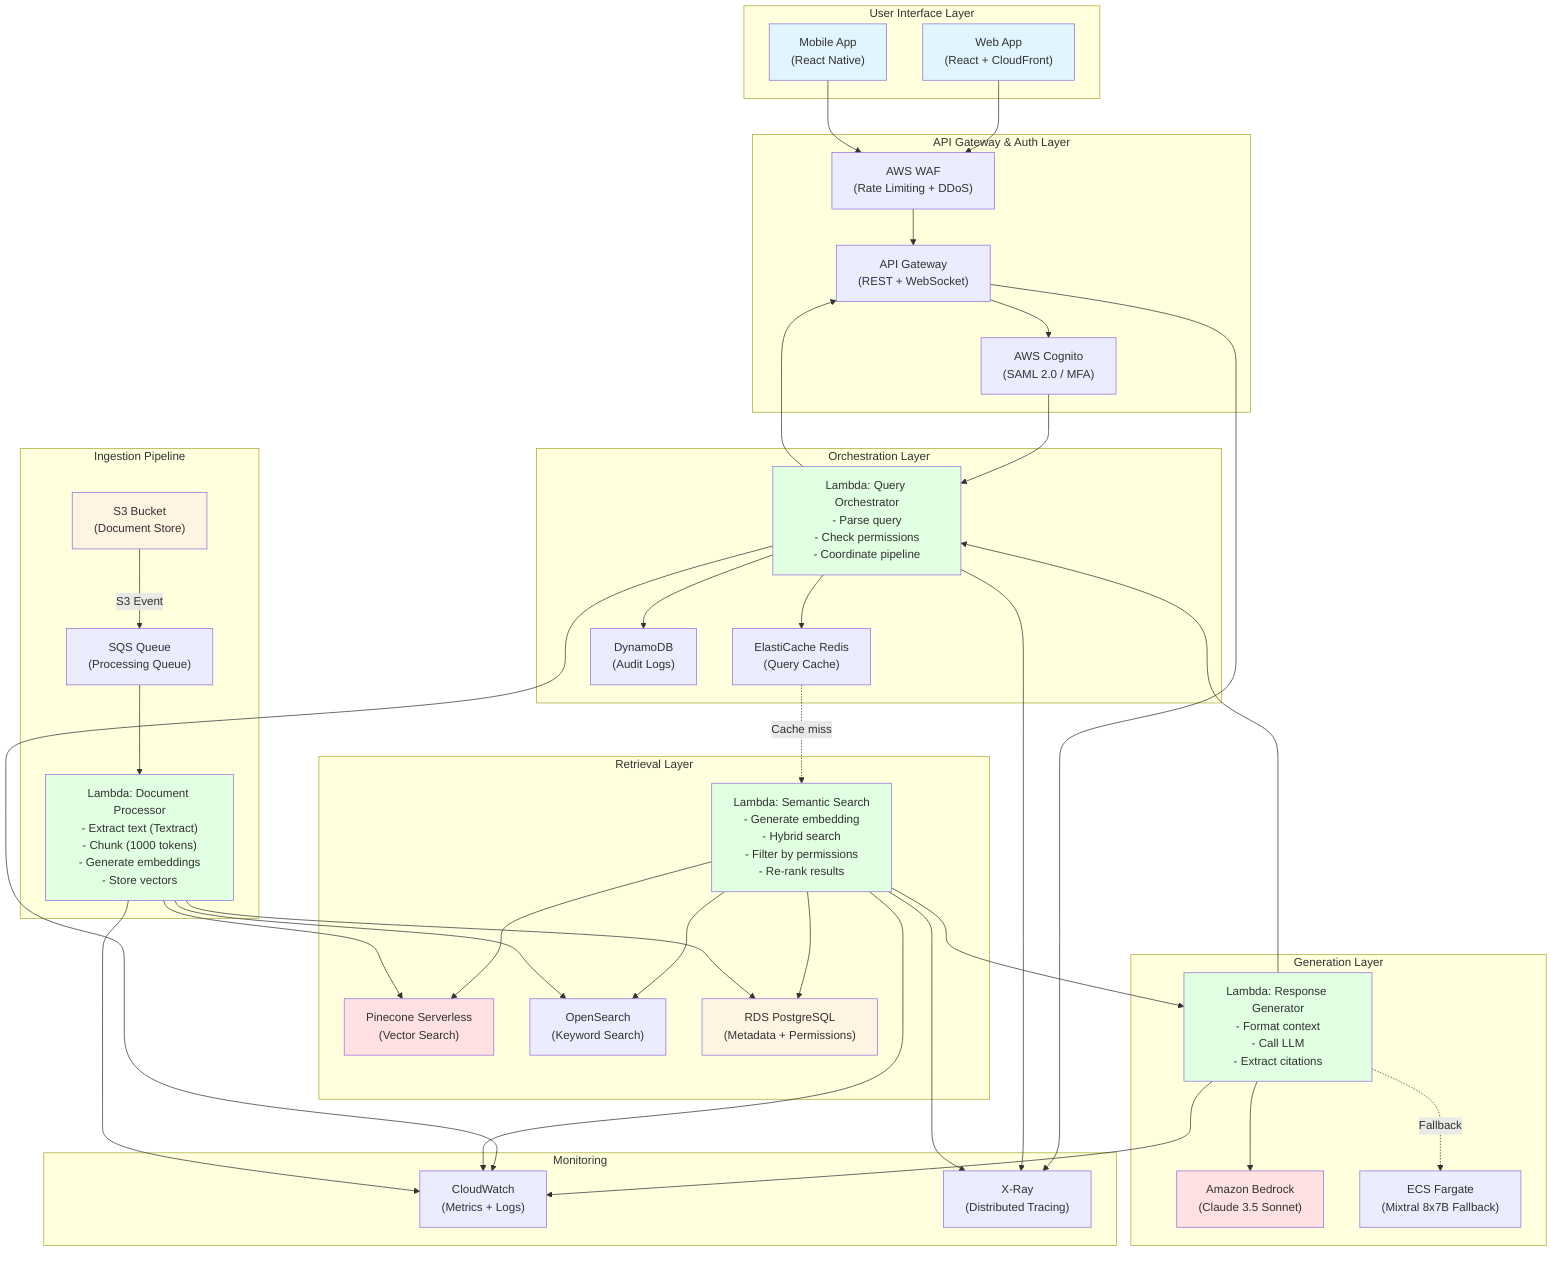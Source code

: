 graph TB
    subgraph "User Interface Layer"
        WebApp["Web App<br/>(React + CloudFront)"]
        MobileApp["Mobile App<br/>(React Native)"]
    end

    subgraph "API Gateway & Auth Layer"
        APIGateway["API Gateway<br/>(REST + WebSocket)"]
        Cognito["AWS Cognito<br/>(SAML 2.0 / MFA)"]
        WAF["AWS WAF<br/>(Rate Limiting + DDoS)"]
    end

    subgraph "Orchestration Layer"
        QueryOrchestrator["Lambda: Query Orchestrator<br/>- Parse query<br/>- Check permissions<br/>- Coordinate pipeline"]
        Cache["ElastiCache Redis<br/>(Query Cache)"]
        AuditDB["DynamoDB<br/>(Audit Logs)"]
    end

    subgraph "Retrieval Layer"
        SemanticSearch["Lambda: Semantic Search<br/>- Generate embedding<br/>- Hybrid search<br/>- Filter by permissions<br/>- Re-rank results"]
        Pinecone["Pinecone Serverless<br/>(Vector Search)"]
        OpenSearch["OpenSearch<br/>(Keyword Search)"]
        RDS["RDS PostgreSQL<br/>(Metadata + Permissions)"]
    end

    subgraph "Generation Layer"
        ResponseGen["Lambda: Response Generator<br/>- Format context<br/>- Call LLM<br/>- Extract citations"]
        Bedrock["Amazon Bedrock<br/>(Claude 3.5 Sonnet)"]
        Mixtral["ECS Fargate<br/>(Mixtral 8x7B Fallback)"]
    end

    subgraph "Ingestion Pipeline"
        S3["S3 Bucket<br/>(Document Store)"]
        SQS["SQS Queue<br/>(Processing Queue)"]
        DocProcessor["Lambda: Document Processor<br/>- Extract text (Textract)<br/>- Chunk (1000 tokens)<br/>- Generate embeddings<br/>- Store vectors"]
    end

    subgraph "Monitoring"
        CloudWatch["CloudWatch<br/>(Metrics + Logs)"]
        XRay["X-Ray<br/>(Distributed Tracing)"]
    end

    %% User flow
    WebApp --> WAF
    MobileApp --> WAF
    WAF --> APIGateway
    APIGateway --> Cognito
    Cognito --> QueryOrchestrator

    %% Query flow
    QueryOrchestrator --> Cache
    Cache -.->|Cache miss| SemanticSearch
    QueryOrchestrator --> AuditDB
    
    SemanticSearch --> Pinecone
    SemanticSearch --> OpenSearch
    SemanticSearch --> RDS
    
    SemanticSearch --> ResponseGen
    ResponseGen --> Bedrock
    ResponseGen -.->|Fallback| Mixtral
    
    ResponseGen --> QueryOrchestrator
    QueryOrchestrator --> APIGateway

    %% Ingestion flow
    S3 -->|S3 Event| SQS
    SQS --> DocProcessor
    DocProcessor --> Pinecone
    DocProcessor --> OpenSearch
    DocProcessor --> RDS

    %% Monitoring
    QueryOrchestrator --> CloudWatch
    SemanticSearch --> CloudWatch
    ResponseGen --> CloudWatch
    DocProcessor --> CloudWatch
    
    APIGateway --> XRay
    QueryOrchestrator --> XRay
    SemanticSearch --> XRay

    style WebApp fill:#e1f5ff
    style MobileApp fill:#e1f5ff
    style Pinecone fill:#ffe1e1
    style Bedrock fill:#ffe1e1
    style RDS fill:#fff4e1
    style S3 fill:#fff4e1
    style QueryOrchestrator fill:#e1ffe1
    style SemanticSearch fill:#e1ffe1
    style ResponseGen fill:#e1ffe1
    style DocProcessor fill:#e1ffe1